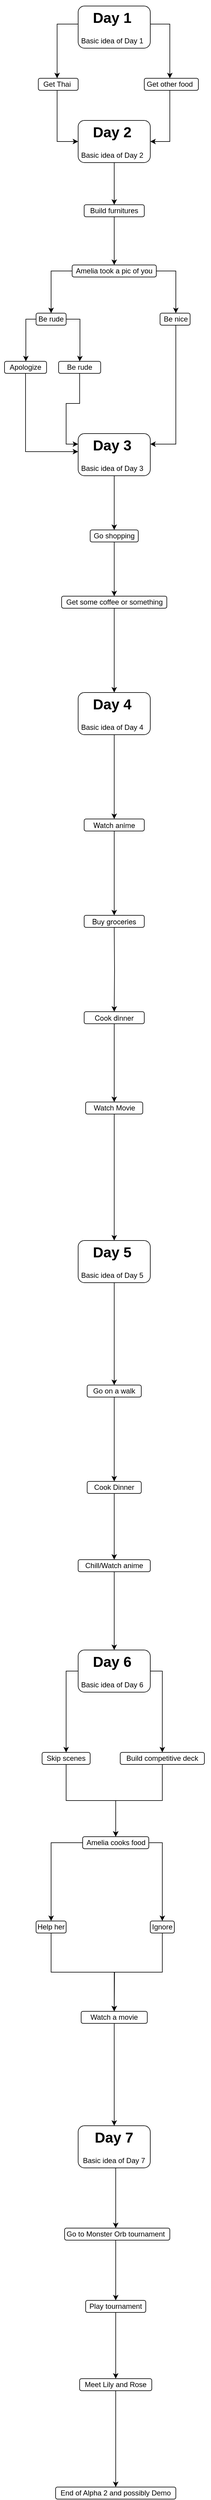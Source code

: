 <mxfile compressed="true" version="14.4.3" type="github"><diagram id="OKZmLAo0fw7J7wTRaCY-" name="Week 1"><mxGraphModel dx="1185" dy="588" grid="1" gridSize="10" guides="1" tooltips="1" connect="1" arrows="1" fold="1" page="1" pageScale="1" pageWidth="850" pageHeight="1100" math="0" shadow="0"><root><mxCell id="0"/><mxCell id="1" parent="0"/><mxCell id="phHPlyiRg4puoFaAQatL-11" style="edgeStyle=orthogonalEdgeStyle;rounded=0;orthogonalLoop=1;jettySize=auto;html=1;exitX=0;exitY=0.25;exitDx=0;exitDy=0;entryX=0.5;entryY=0;entryDx=0;entryDy=0;" edge="1" parent="1" source="ETH6E-rhl-YNPLs5-pxq-1" target="phHPlyiRg4puoFaAQatL-2"><mxGeometry relative="1" as="geometry"/></mxCell><mxCell id="phHPlyiRg4puoFaAQatL-12" style="edgeStyle=orthogonalEdgeStyle;rounded=0;orthogonalLoop=1;jettySize=auto;html=1;exitX=1;exitY=0.25;exitDx=0;exitDy=0;" edge="1" parent="1" source="ETH6E-rhl-YNPLs5-pxq-1" target="phHPlyiRg4puoFaAQatL-3"><mxGeometry relative="1" as="geometry"/></mxCell><mxCell id="ETH6E-rhl-YNPLs5-pxq-1" value="&lt;h1 style=&quot;text-align: center&quot;&gt;Day 1&lt;/h1&gt;&lt;p style=&quot;text-align: center&quot;&gt;Basic idea of Day 1&lt;/p&gt;&lt;p&gt;&lt;br&gt;&lt;/p&gt;" style="text;html=1;strokeColor=none;fillColor=none;spacing=5;spacingTop=-20;whiteSpace=wrap;overflow=hidden;rounded=0;" parent="1" vertex="1"><mxGeometry x="320" y="30" width="120" height="120" as="geometry"/></mxCell><mxCell id="phHPlyiRg4puoFaAQatL-21" style="edgeStyle=orthogonalEdgeStyle;rounded=0;orthogonalLoop=1;jettySize=auto;html=1;exitX=0.5;exitY=1;exitDx=0;exitDy=0;entryX=0.5;entryY=0;entryDx=0;entryDy=0;" edge="1" parent="1" source="phHPlyiRg4puoFaAQatL-1" target="phHPlyiRg4puoFaAQatL-18"><mxGeometry relative="1" as="geometry"/></mxCell><mxCell id="phHPlyiRg4puoFaAQatL-1" value="&lt;h1 style=&quot;text-align: center&quot;&gt;Day 2&lt;/h1&gt;&lt;p style=&quot;text-align: center&quot;&gt;Basic idea of Day 2&lt;/p&gt;&lt;p&gt;&lt;br&gt;&lt;/p&gt;" style="text;html=1;strokeColor=none;fillColor=none;spacing=5;spacingTop=-20;whiteSpace=wrap;overflow=hidden;rounded=0;" vertex="1" parent="1"><mxGeometry x="320" y="220" width="120" height="70" as="geometry"/></mxCell><mxCell id="phHPlyiRg4puoFaAQatL-13" style="edgeStyle=orthogonalEdgeStyle;rounded=0;orthogonalLoop=1;jettySize=auto;html=1;exitX=0.5;exitY=1;exitDx=0;exitDy=0;entryX=0;entryY=0.5;entryDx=0;entryDy=0;" edge="1" parent="1" source="phHPlyiRg4puoFaAQatL-2" target="phHPlyiRg4puoFaAQatL-1"><mxGeometry relative="1" as="geometry"/></mxCell><mxCell id="phHPlyiRg4puoFaAQatL-2" value="Get Thai" style="text;html=1;strokeColor=none;fillColor=none;align=center;verticalAlign=middle;whiteSpace=wrap;rounded=0;" vertex="1" parent="1"><mxGeometry x="250" y="150" width="70" height="20" as="geometry"/></mxCell><mxCell id="phHPlyiRg4puoFaAQatL-15" style="edgeStyle=orthogonalEdgeStyle;rounded=0;orthogonalLoop=1;jettySize=auto;html=1;exitX=0.5;exitY=1;exitDx=0;exitDy=0;entryX=1;entryY=0.5;entryDx=0;entryDy=0;" edge="1" parent="1" source="phHPlyiRg4puoFaAQatL-3" target="phHPlyiRg4puoFaAQatL-1"><mxGeometry relative="1" as="geometry"/></mxCell><mxCell id="phHPlyiRg4puoFaAQatL-3" value="Get other food" style="text;html=1;strokeColor=none;fillColor=none;align=center;verticalAlign=middle;whiteSpace=wrap;rounded=0;" vertex="1" parent="1"><mxGeometry x="425" y="150" width="95" height="20" as="geometry"/></mxCell><mxCell id="phHPlyiRg4puoFaAQatL-37" style="edgeStyle=orthogonalEdgeStyle;rounded=0;orthogonalLoop=1;jettySize=auto;html=1;exitX=0.5;exitY=1;exitDx=0;exitDy=0;" edge="1" parent="1" source="phHPlyiRg4puoFaAQatL-17" target="phHPlyiRg4puoFaAQatL-36"><mxGeometry relative="1" as="geometry"/></mxCell><mxCell id="phHPlyiRg4puoFaAQatL-17" value="&lt;h1 style=&quot;text-align: center&quot;&gt;Day 3&lt;/h1&gt;&lt;p style=&quot;text-align: center&quot;&gt;Basic idea of Day 3&lt;/p&gt;&lt;p&gt;&lt;br&gt;&lt;/p&gt;" style="text;html=1;strokeColor=none;fillColor=none;spacing=5;spacingTop=-20;whiteSpace=wrap;overflow=hidden;rounded=0;" vertex="1" parent="1"><mxGeometry x="320" y="740" width="120" height="70" as="geometry"/></mxCell><mxCell id="phHPlyiRg4puoFaAQatL-23" style="edgeStyle=orthogonalEdgeStyle;rounded=0;orthogonalLoop=1;jettySize=auto;html=1;exitX=0.5;exitY=1;exitDx=0;exitDy=0;entryX=0.5;entryY=0;entryDx=0;entryDy=0;" edge="1" parent="1" source="phHPlyiRg4puoFaAQatL-18" target="phHPlyiRg4puoFaAQatL-22"><mxGeometry relative="1" as="geometry"/></mxCell><mxCell id="phHPlyiRg4puoFaAQatL-18" value="Build furnitures" style="text;html=1;strokeColor=none;fillColor=none;align=center;verticalAlign=middle;whiteSpace=wrap;rounded=0;" vertex="1" parent="1"><mxGeometry x="320" y="360" width="120" height="20" as="geometry"/></mxCell><mxCell id="phHPlyiRg4puoFaAQatL-26" style="edgeStyle=orthogonalEdgeStyle;rounded=0;orthogonalLoop=1;jettySize=auto;html=1;exitX=0;exitY=0.5;exitDx=0;exitDy=0;entryX=0.5;entryY=0;entryDx=0;entryDy=0;" edge="1" parent="1" source="phHPlyiRg4puoFaAQatL-22" target="phHPlyiRg4puoFaAQatL-24"><mxGeometry relative="1" as="geometry"><Array as="points"><mxPoint x="275" y="470"/></Array></mxGeometry></mxCell><mxCell id="phHPlyiRg4puoFaAQatL-28" style="edgeStyle=orthogonalEdgeStyle;rounded=0;orthogonalLoop=1;jettySize=auto;html=1;exitX=1;exitY=0.5;exitDx=0;exitDy=0;" edge="1" parent="1" source="phHPlyiRg4puoFaAQatL-22" target="phHPlyiRg4puoFaAQatL-27"><mxGeometry relative="1" as="geometry"/></mxCell><mxCell id="phHPlyiRg4puoFaAQatL-22" value="Amelia took a pic of you" style="text;html=1;strokeColor=none;fillColor=none;align=center;verticalAlign=middle;whiteSpace=wrap;rounded=0;" vertex="1" parent="1"><mxGeometry x="310" y="460" width="140" height="20" as="geometry"/></mxCell><mxCell id="phHPlyiRg4puoFaAQatL-31" style="edgeStyle=orthogonalEdgeStyle;rounded=0;orthogonalLoop=1;jettySize=auto;html=1;exitX=1;exitY=0.5;exitDx=0;exitDy=0;entryX=0.5;entryY=0;entryDx=0;entryDy=0;" edge="1" parent="1" source="phHPlyiRg4puoFaAQatL-24" target="phHPlyiRg4puoFaAQatL-30"><mxGeometry relative="1" as="geometry"><Array as="points"><mxPoint x="323" y="550"/><mxPoint x="323" y="610"/><mxPoint x="323" y="610"/></Array></mxGeometry></mxCell><mxCell id="phHPlyiRg4puoFaAQatL-32" style="edgeStyle=orthogonalEdgeStyle;rounded=0;orthogonalLoop=1;jettySize=auto;html=1;exitX=0;exitY=0.5;exitDx=0;exitDy=0;" edge="1" parent="1" source="phHPlyiRg4puoFaAQatL-24" target="phHPlyiRg4puoFaAQatL-29"><mxGeometry relative="1" as="geometry"><Array as="points"><mxPoint x="233" y="550"/></Array></mxGeometry></mxCell><mxCell id="phHPlyiRg4puoFaAQatL-24" value="Be rude" style="text;html=1;strokeColor=none;fillColor=none;align=center;verticalAlign=middle;whiteSpace=wrap;rounded=0;" vertex="1" parent="1"><mxGeometry x="250" y="540" width="50" height="20" as="geometry"/></mxCell><mxCell id="phHPlyiRg4puoFaAQatL-35" style="edgeStyle=orthogonalEdgeStyle;rounded=0;orthogonalLoop=1;jettySize=auto;html=1;exitX=0.5;exitY=1;exitDx=0;exitDy=0;entryX=1;entryY=0.25;entryDx=0;entryDy=0;" edge="1" parent="1" source="phHPlyiRg4puoFaAQatL-27" target="phHPlyiRg4puoFaAQatL-17"><mxGeometry relative="1" as="geometry"/></mxCell><mxCell id="phHPlyiRg4puoFaAQatL-27" value="Be nice" style="text;html=1;strokeColor=none;fillColor=none;align=center;verticalAlign=middle;whiteSpace=wrap;rounded=0;" vertex="1" parent="1"><mxGeometry x="440" y="540" width="85" height="20" as="geometry"/></mxCell><mxCell id="phHPlyiRg4puoFaAQatL-34" style="edgeStyle=orthogonalEdgeStyle;rounded=0;orthogonalLoop=1;jettySize=auto;html=1;exitX=0.5;exitY=1;exitDx=0;exitDy=0;" edge="1" parent="1" source="phHPlyiRg4puoFaAQatL-29"><mxGeometry relative="1" as="geometry"><mxPoint x="320" y="770" as="targetPoint"/><Array as="points"><mxPoint x="232" y="770"/></Array></mxGeometry></mxCell><mxCell id="phHPlyiRg4puoFaAQatL-29" value="Apologize" style="text;html=1;strokeColor=none;fillColor=none;align=center;verticalAlign=middle;whiteSpace=wrap;rounded=0;" vertex="1" parent="1"><mxGeometry x="190" y="620" width="85" height="20" as="geometry"/></mxCell><mxCell id="phHPlyiRg4puoFaAQatL-33" style="edgeStyle=orthogonalEdgeStyle;rounded=0;orthogonalLoop=1;jettySize=auto;html=1;entryX=0;entryY=0.25;entryDx=0;entryDy=0;" edge="1" parent="1" source="phHPlyiRg4puoFaAQatL-30" target="phHPlyiRg4puoFaAQatL-17"><mxGeometry relative="1" as="geometry"/></mxCell><mxCell id="phHPlyiRg4puoFaAQatL-30" value="Be rude" style="text;html=1;strokeColor=none;fillColor=none;align=center;verticalAlign=middle;whiteSpace=wrap;rounded=0;" vertex="1" parent="1"><mxGeometry x="280" y="620" width="85" height="20" as="geometry"/></mxCell><mxCell id="phHPlyiRg4puoFaAQatL-40" style="edgeStyle=orthogonalEdgeStyle;rounded=0;orthogonalLoop=1;jettySize=auto;html=1;exitX=0.5;exitY=1;exitDx=0;exitDy=0;entryX=0.5;entryY=0;entryDx=0;entryDy=0;" edge="1" parent="1" source="phHPlyiRg4puoFaAQatL-36" target="phHPlyiRg4puoFaAQatL-39"><mxGeometry relative="1" as="geometry"/></mxCell><mxCell id="phHPlyiRg4puoFaAQatL-36" value="Go shopping" style="text;html=1;strokeColor=none;fillColor=none;align=center;verticalAlign=middle;whiteSpace=wrap;rounded=0;" vertex="1" parent="1"><mxGeometry x="300" y="900" width="160" height="20" as="geometry"/></mxCell><mxCell id="phHPlyiRg4puoFaAQatL-43" style="edgeStyle=orthogonalEdgeStyle;rounded=0;orthogonalLoop=1;jettySize=auto;html=1;exitX=0.5;exitY=1;exitDx=0;exitDy=0;" edge="1" parent="1" source="phHPlyiRg4puoFaAQatL-39" target="phHPlyiRg4puoFaAQatL-42"><mxGeometry relative="1" as="geometry"/></mxCell><mxCell id="phHPlyiRg4puoFaAQatL-39" value="Get some coffee or something" style="text;html=1;strokeColor=none;fillColor=none;align=center;verticalAlign=middle;whiteSpace=wrap;rounded=0;" vertex="1" parent="1"><mxGeometry x="263.75" y="1010" width="232.5" height="20" as="geometry"/></mxCell><mxCell id="phHPlyiRg4puoFaAQatL-42" value="&lt;h1 style=&quot;text-align: center&quot;&gt;Day 4&lt;/h1&gt;&lt;p style=&quot;text-align: center&quot;&gt;Basic idea of Day 4&lt;/p&gt;&lt;p&gt;&lt;br&gt;&lt;/p&gt;" style="text;html=1;strokeColor=none;fillColor=none;spacing=5;spacingTop=-20;whiteSpace=wrap;overflow=hidden;rounded=0;" vertex="1" parent="1"><mxGeometry x="320" y="1170" width="120" height="70" as="geometry"/></mxCell><mxCell id="phHPlyiRg4puoFaAQatL-44" value="&lt;h1 style=&quot;text-align: center&quot;&gt;Day 5&lt;/h1&gt;&lt;p style=&quot;text-align: center&quot;&gt;Basic idea of Day 5&lt;/p&gt;&lt;p&gt;&lt;br&gt;&lt;/p&gt;" style="text;html=1;strokeColor=none;fillColor=none;spacing=5;spacingTop=-20;whiteSpace=wrap;overflow=hidden;rounded=0;" vertex="1" parent="1"><mxGeometry x="320" y="2080" width="120" height="70" as="geometry"/></mxCell><mxCell id="phHPlyiRg4puoFaAQatL-46" value="&lt;h1 style=&quot;text-align: center&quot;&gt;Day 6&lt;/h1&gt;&lt;p style=&quot;text-align: center&quot;&gt;Basic idea of Day 6&lt;/p&gt;&lt;p&gt;&lt;br&gt;&lt;/p&gt;" style="text;html=1;strokeColor=none;fillColor=none;spacing=5;spacingTop=-20;whiteSpace=wrap;overflow=hidden;rounded=0;" vertex="1" parent="1"><mxGeometry x="320" y="2760" width="120" height="70" as="geometry"/></mxCell><mxCell id="phHPlyiRg4puoFaAQatL-52" style="edgeStyle=orthogonalEdgeStyle;rounded=0;orthogonalLoop=1;jettySize=auto;html=1;exitX=0.5;exitY=1;exitDx=0;exitDy=0;entryX=0.5;entryY=0;entryDx=0;entryDy=0;" edge="1" parent="1" source="phHPlyiRg4puoFaAQatL-48" target="phHPlyiRg4puoFaAQatL-50"><mxGeometry relative="1" as="geometry"/></mxCell><mxCell id="phHPlyiRg4puoFaAQatL-48" value="&lt;h1 style=&quot;text-align: center&quot;&gt;Day 7&lt;/h1&gt;&lt;p style=&quot;text-align: center&quot;&gt;Basic idea of Day 7&lt;/p&gt;&lt;p&gt;&lt;br&gt;&lt;/p&gt;" style="text;html=1;strokeColor=none;fillColor=none;spacing=5;spacingTop=-20;whiteSpace=wrap;overflow=hidden;rounded=0;" vertex="1" parent="1"><mxGeometry x="322.5" y="3550" width="120" height="70" as="geometry"/></mxCell><mxCell id="phHPlyiRg4puoFaAQatL-59" style="edgeStyle=orthogonalEdgeStyle;rounded=0;orthogonalLoop=1;jettySize=auto;html=1;exitX=0.5;exitY=1;exitDx=0;exitDy=0;entryX=0.5;entryY=0;entryDx=0;entryDy=0;" edge="1" parent="1" source="phHPlyiRg4puoFaAQatL-50" target="phHPlyiRg4puoFaAQatL-57"><mxGeometry relative="1" as="geometry"/></mxCell><mxCell id="phHPlyiRg4puoFaAQatL-50" value="Go to Monster Orb tournament" style="text;html=1;strokeColor=none;fillColor=none;align=center;verticalAlign=middle;whiteSpace=wrap;rounded=0;" vertex="1" parent="1"><mxGeometry x="256.25" y="3720" width="252.5" height="20" as="geometry"/></mxCell><mxCell id="phHPlyiRg4puoFaAQatL-56" style="edgeStyle=orthogonalEdgeStyle;rounded=0;orthogonalLoop=1;jettySize=auto;html=1;exitX=0.5;exitY=1;exitDx=0;exitDy=0;entryX=0.5;entryY=0;entryDx=0;entryDy=0;" edge="1" parent="1" source="phHPlyiRg4puoFaAQatL-53" target="phHPlyiRg4puoFaAQatL-55"><mxGeometry relative="1" as="geometry"/></mxCell><mxCell id="phHPlyiRg4puoFaAQatL-53" value="Meet Lily and Rose" style="text;html=1;strokeColor=none;fillColor=none;align=center;verticalAlign=middle;whiteSpace=wrap;rounded=0;" vertex="1" parent="1"><mxGeometry x="256.25" y="3970" width="252.5" height="20" as="geometry"/></mxCell><mxCell id="phHPlyiRg4puoFaAQatL-55" value="End of Alpha 2 and possibly Demo" style="text;html=1;strokeColor=none;fillColor=none;align=center;verticalAlign=middle;whiteSpace=wrap;rounded=0;" vertex="1" parent="1"><mxGeometry x="256.25" y="4150" width="252.5" height="20" as="geometry"/></mxCell><mxCell id="phHPlyiRg4puoFaAQatL-58" style="edgeStyle=orthogonalEdgeStyle;rounded=0;orthogonalLoop=1;jettySize=auto;html=1;exitX=0.5;exitY=1;exitDx=0;exitDy=0;entryX=0.5;entryY=0;entryDx=0;entryDy=0;" edge="1" parent="1" source="phHPlyiRg4puoFaAQatL-57" target="phHPlyiRg4puoFaAQatL-53"><mxGeometry relative="1" as="geometry"/></mxCell><mxCell id="phHPlyiRg4puoFaAQatL-57" value="Play tournament" style="text;html=1;strokeColor=none;fillColor=none;align=center;verticalAlign=middle;whiteSpace=wrap;rounded=0;" vertex="1" parent="1"><mxGeometry x="256.25" y="3840" width="252.5" height="20" as="geometry"/></mxCell><mxCell id="phHPlyiRg4puoFaAQatL-60" value="" style="rounded=1;whiteSpace=wrap;html=1;fillColor=none;" vertex="1" parent="1"><mxGeometry x="320" y="30" width="120" height="70" as="geometry"/></mxCell><mxCell id="phHPlyiRg4puoFaAQatL-61" value="" style="rounded=1;whiteSpace=wrap;html=1;fillColor=none;" vertex="1" parent="1"><mxGeometry x="320" y="220" width="120" height="70" as="geometry"/></mxCell><mxCell id="phHPlyiRg4puoFaAQatL-62" value="" style="rounded=1;whiteSpace=wrap;html=1;fillColor=none;" vertex="1" parent="1"><mxGeometry x="320" y="740" width="120" height="70" as="geometry"/></mxCell><mxCell id="phHPlyiRg4puoFaAQatL-107" style="edgeStyle=orthogonalEdgeStyle;rounded=0;orthogonalLoop=1;jettySize=auto;html=1;exitX=0.5;exitY=1;exitDx=0;exitDy=0;entryX=0.5;entryY=0;entryDx=0;entryDy=0;" edge="1" parent="1" source="phHPlyiRg4puoFaAQatL-63" target="phHPlyiRg4puoFaAQatL-106"><mxGeometry relative="1" as="geometry"/></mxCell><mxCell id="phHPlyiRg4puoFaAQatL-63" value="" style="rounded=1;whiteSpace=wrap;html=1;fillColor=none;" vertex="1" parent="1"><mxGeometry x="320" y="1170" width="120" height="70" as="geometry"/></mxCell><mxCell id="phHPlyiRg4puoFaAQatL-83" style="edgeStyle=orthogonalEdgeStyle;rounded=0;orthogonalLoop=1;jettySize=auto;html=1;exitX=1;exitY=0.5;exitDx=0;exitDy=0;entryX=0.5;entryY=0;entryDx=0;entryDy=0;" edge="1" parent="1" source="phHPlyiRg4puoFaAQatL-64" target="phHPlyiRg4puoFaAQatL-81"><mxGeometry relative="1" as="geometry"/></mxCell><mxCell id="phHPlyiRg4puoFaAQatL-84" style="edgeStyle=orthogonalEdgeStyle;rounded=0;orthogonalLoop=1;jettySize=auto;html=1;exitX=0;exitY=0.5;exitDx=0;exitDy=0;entryX=0.5;entryY=0;entryDx=0;entryDy=0;" edge="1" parent="1" source="phHPlyiRg4puoFaAQatL-64" target="phHPlyiRg4puoFaAQatL-82"><mxGeometry relative="1" as="geometry"/></mxCell><mxCell id="phHPlyiRg4puoFaAQatL-64" value="" style="rounded=1;whiteSpace=wrap;html=1;fillColor=none;" vertex="1" parent="1"><mxGeometry x="320" y="2760" width="120" height="70" as="geometry"/></mxCell><mxCell id="phHPlyiRg4puoFaAQatL-65" value="" style="rounded=1;whiteSpace=wrap;html=1;fillColor=none;" vertex="1" parent="1"><mxGeometry x="320" y="3550" width="120" height="70" as="geometry"/></mxCell><mxCell id="phHPlyiRg4puoFaAQatL-66" value="" style="rounded=1;whiteSpace=wrap;html=1;fillColor=none;" vertex="1" parent="1"><mxGeometry x="253.75" y="150" width="66.25" height="20" as="geometry"/></mxCell><mxCell id="phHPlyiRg4puoFaAQatL-67" value="" style="rounded=1;whiteSpace=wrap;html=1;fillColor=none;" vertex="1" parent="1"><mxGeometry x="430" y="150" width="90" height="20" as="geometry"/></mxCell><mxCell id="phHPlyiRg4puoFaAQatL-68" value="" style="rounded=1;whiteSpace=wrap;html=1;fillColor=none;" vertex="1" parent="1"><mxGeometry x="330" y="360" width="100" height="20" as="geometry"/></mxCell><mxCell id="phHPlyiRg4puoFaAQatL-69" value="" style="rounded=1;whiteSpace=wrap;html=1;fillColor=none;" vertex="1" parent="1"><mxGeometry x="310" y="460" width="140" height="20" as="geometry"/></mxCell><mxCell id="phHPlyiRg4puoFaAQatL-70" value="" style="rounded=1;whiteSpace=wrap;html=1;fillColor=none;" vertex="1" parent="1"><mxGeometry x="250" y="540" width="50" height="20" as="geometry"/></mxCell><mxCell id="phHPlyiRg4puoFaAQatL-71" value="" style="rounded=1;whiteSpace=wrap;html=1;fillColor=none;" vertex="1" parent="1"><mxGeometry x="456.25" y="540" width="50" height="20" as="geometry"/></mxCell><mxCell id="phHPlyiRg4puoFaAQatL-72" value="" style="rounded=1;whiteSpace=wrap;html=1;fillColor=none;" vertex="1" parent="1"><mxGeometry x="197.5" y="620" width="70" height="20" as="geometry"/></mxCell><mxCell id="phHPlyiRg4puoFaAQatL-73" value="" style="rounded=1;whiteSpace=wrap;html=1;fillColor=none;" vertex="1" parent="1"><mxGeometry x="287.5" y="620" width="70" height="20" as="geometry"/></mxCell><mxCell id="phHPlyiRg4puoFaAQatL-74" value="" style="rounded=1;whiteSpace=wrap;html=1;fillColor=none;" vertex="1" parent="1"><mxGeometry x="340" y="900" width="80" height="20" as="geometry"/></mxCell><mxCell id="phHPlyiRg4puoFaAQatL-76" value="" style="rounded=1;whiteSpace=wrap;html=1;fillColor=none;" vertex="1" parent="1"><mxGeometry x="297.5" y="3720" width="175" height="20" as="geometry"/></mxCell><mxCell id="phHPlyiRg4puoFaAQatL-77" value="" style="rounded=1;whiteSpace=wrap;html=1;fillColor=none;" vertex="1" parent="1"><mxGeometry x="332.5" y="3840" width="100" height="20" as="geometry"/></mxCell><mxCell id="phHPlyiRg4puoFaAQatL-78" value="" style="rounded=1;whiteSpace=wrap;html=1;fillColor=none;" vertex="1" parent="1"><mxGeometry x="322.5" y="3970" width="120" height="20" as="geometry"/></mxCell><mxCell id="phHPlyiRg4puoFaAQatL-79" value="" style="rounded=1;whiteSpace=wrap;html=1;fillColor=none;" vertex="1" parent="1"><mxGeometry x="282.5" y="4150" width="200" height="20" as="geometry"/></mxCell><mxCell id="phHPlyiRg4puoFaAQatL-126" style="edgeStyle=orthogonalEdgeStyle;rounded=0;orthogonalLoop=1;jettySize=auto;html=1;" edge="1" parent="1" source="phHPlyiRg4puoFaAQatL-80" target="phHPlyiRg4puoFaAQatL-120"><mxGeometry relative="1" as="geometry"/></mxCell><mxCell id="phHPlyiRg4puoFaAQatL-80" value="" style="rounded=1;whiteSpace=wrap;html=1;fillColor=none;" vertex="1" parent="1"><mxGeometry x="320" y="2080" width="120" height="70" as="geometry"/></mxCell><mxCell id="phHPlyiRg4puoFaAQatL-81" value="Build competitive deck" style="text;html=1;strokeColor=none;fillColor=none;align=center;verticalAlign=middle;whiteSpace=wrap;rounded=0;" vertex="1" parent="1"><mxGeometry x="380" y="2930" width="160" height="20" as="geometry"/></mxCell><mxCell id="phHPlyiRg4puoFaAQatL-82" value="Skip scenes" style="text;html=1;strokeColor=none;fillColor=none;align=center;verticalAlign=middle;whiteSpace=wrap;rounded=0;" vertex="1" parent="1"><mxGeometry x="220" y="2930" width="160" height="20" as="geometry"/></mxCell><mxCell id="phHPlyiRg4puoFaAQatL-91" style="edgeStyle=orthogonalEdgeStyle;rounded=0;orthogonalLoop=1;jettySize=auto;html=1;exitX=0.5;exitY=1;exitDx=0;exitDy=0;entryX=0.5;entryY=0;entryDx=0;entryDy=0;" edge="1" parent="1" source="phHPlyiRg4puoFaAQatL-85" target="phHPlyiRg4puoFaAQatL-88"><mxGeometry relative="1" as="geometry"/></mxCell><mxCell id="phHPlyiRg4puoFaAQatL-85" value="" style="rounded=1;whiteSpace=wrap;html=1;fillColor=none;" vertex="1" parent="1"><mxGeometry x="260" y="2930" width="80" height="20" as="geometry"/></mxCell><mxCell id="phHPlyiRg4puoFaAQatL-92" style="edgeStyle=orthogonalEdgeStyle;rounded=0;orthogonalLoop=1;jettySize=auto;html=1;exitX=0.5;exitY=1;exitDx=0;exitDy=0;entryX=0.5;entryY=0;entryDx=0;entryDy=0;" edge="1" parent="1" source="phHPlyiRg4puoFaAQatL-86" target="phHPlyiRg4puoFaAQatL-88"><mxGeometry relative="1" as="geometry"><mxPoint x="380" y="3070" as="targetPoint"/></mxGeometry></mxCell><mxCell id="phHPlyiRg4puoFaAQatL-86" value="" style="rounded=1;whiteSpace=wrap;html=1;fillColor=none;" vertex="1" parent="1"><mxGeometry x="390" y="2930" width="140" height="20" as="geometry"/></mxCell><mxCell id="phHPlyiRg4puoFaAQatL-87" value="Amelia cooks food" style="text;html=1;strokeColor=none;fillColor=none;align=center;verticalAlign=middle;whiteSpace=wrap;rounded=0;" vertex="1" parent="1"><mxGeometry x="302.5" y="3070" width="160" height="20" as="geometry"/></mxCell><mxCell id="phHPlyiRg4puoFaAQatL-97" style="edgeStyle=orthogonalEdgeStyle;rounded=0;orthogonalLoop=1;jettySize=auto;html=1;exitX=1;exitY=0.5;exitDx=0;exitDy=0;entryX=0.5;entryY=0;entryDx=0;entryDy=0;" edge="1" parent="1" source="phHPlyiRg4puoFaAQatL-88" target="phHPlyiRg4puoFaAQatL-96"><mxGeometry relative="1" as="geometry"/></mxCell><mxCell id="phHPlyiRg4puoFaAQatL-98" style="edgeStyle=orthogonalEdgeStyle;rounded=0;orthogonalLoop=1;jettySize=auto;html=1;exitX=0;exitY=0.5;exitDx=0;exitDy=0;entryX=0.5;entryY=0;entryDx=0;entryDy=0;" edge="1" parent="1" source="phHPlyiRg4puoFaAQatL-88" target="phHPlyiRg4puoFaAQatL-94"><mxGeometry relative="1" as="geometry"/></mxCell><mxCell id="phHPlyiRg4puoFaAQatL-88" value="" style="rounded=1;whiteSpace=wrap;html=1;fillColor=none;" vertex="1" parent="1"><mxGeometry x="327.5" y="3070" width="110" height="20" as="geometry"/></mxCell><mxCell id="phHPlyiRg4puoFaAQatL-93" value="" style="rounded=1;whiteSpace=wrap;html=1;fillColor=none;" vertex="1" parent="1"><mxGeometry x="250" y="3210" width="50" height="20" as="geometry"/></mxCell><mxCell id="phHPlyiRg4puoFaAQatL-101" style="edgeStyle=orthogonalEdgeStyle;rounded=0;orthogonalLoop=1;jettySize=auto;html=1;exitX=0.5;exitY=1;exitDx=0;exitDy=0;entryX=0.5;entryY=0;entryDx=0;entryDy=0;" edge="1" parent="1" source="phHPlyiRg4puoFaAQatL-94" target="phHPlyiRg4puoFaAQatL-100"><mxGeometry relative="1" as="geometry"/></mxCell><mxCell id="phHPlyiRg4puoFaAQatL-94" value="Help her" style="text;html=1;strokeColor=none;fillColor=none;align=center;verticalAlign=middle;whiteSpace=wrap;rounded=0;" vertex="1" parent="1"><mxGeometry x="250" y="3210" width="50" height="20" as="geometry"/></mxCell><mxCell id="phHPlyiRg4puoFaAQatL-95" value="Ignore" style="text;html=1;strokeColor=none;fillColor=none;align=center;verticalAlign=middle;whiteSpace=wrap;rounded=0;" vertex="1" parent="1"><mxGeometry x="380" y="3210" width="160" height="20" as="geometry"/></mxCell><mxCell id="phHPlyiRg4puoFaAQatL-102" style="edgeStyle=orthogonalEdgeStyle;rounded=0;orthogonalLoop=1;jettySize=auto;html=1;exitX=0.5;exitY=1;exitDx=0;exitDy=0;" edge="1" parent="1" source="phHPlyiRg4puoFaAQatL-96"><mxGeometry relative="1" as="geometry"><mxPoint x="380" y="3360" as="targetPoint"/></mxGeometry></mxCell><mxCell id="phHPlyiRg4puoFaAQatL-96" value="" style="rounded=1;whiteSpace=wrap;html=1;fillColor=none;" vertex="1" parent="1"><mxGeometry x="440" y="3210" width="40" height="20" as="geometry"/></mxCell><mxCell id="phHPlyiRg4puoFaAQatL-99" value="" style="rounded=1;whiteSpace=wrap;html=1;fillColor=none;" vertex="1" parent="1"><mxGeometry x="325" y="3360" width="110" height="20" as="geometry"/></mxCell><mxCell id="phHPlyiRg4puoFaAQatL-103" style="edgeStyle=orthogonalEdgeStyle;rounded=0;orthogonalLoop=1;jettySize=auto;html=1;exitX=0.5;exitY=1;exitDx=0;exitDy=0;entryX=0.5;entryY=0;entryDx=0;entryDy=0;" edge="1" parent="1" source="phHPlyiRg4puoFaAQatL-100" target="phHPlyiRg4puoFaAQatL-65"><mxGeometry relative="1" as="geometry"/></mxCell><mxCell id="phHPlyiRg4puoFaAQatL-100" value="Watch a movie" style="text;html=1;strokeColor=none;fillColor=none;align=center;verticalAlign=middle;whiteSpace=wrap;rounded=0;" vertex="1" parent="1"><mxGeometry x="300" y="3360" width="160" height="20" as="geometry"/></mxCell><mxCell id="phHPlyiRg4puoFaAQatL-104" value="" style="rounded=1;whiteSpace=wrap;html=1;fillColor=none;" vertex="1" parent="1"><mxGeometry x="292.5" y="1010" width="175" height="20" as="geometry"/></mxCell><mxCell id="phHPlyiRg4puoFaAQatL-105" value="" style="rounded=1;whiteSpace=wrap;html=1;fillColor=none;" vertex="1" parent="1"><mxGeometry x="330" y="1380" width="100" height="20" as="geometry"/></mxCell><mxCell id="phHPlyiRg4puoFaAQatL-110" style="edgeStyle=orthogonalEdgeStyle;rounded=0;orthogonalLoop=1;jettySize=auto;html=1;exitX=0.5;exitY=1;exitDx=0;exitDy=0;entryX=0.5;entryY=0;entryDx=0;entryDy=0;" edge="1" parent="1" source="phHPlyiRg4puoFaAQatL-106" target="phHPlyiRg4puoFaAQatL-109"><mxGeometry relative="1" as="geometry"/></mxCell><mxCell id="phHPlyiRg4puoFaAQatL-106" value="&lt;span style=&quot;font-family: &amp;#34;whitney&amp;#34; , &amp;#34;helvetica neue&amp;#34; , &amp;#34;helvetica&amp;#34; , &amp;#34;arial&amp;#34; , sans-serif&quot;&gt;&lt;font style=&quot;font-size: 12px&quot;&gt;Watch anime&lt;/font&gt;&lt;/span&gt;" style="text;html=1;strokeColor=none;fillColor=none;align=center;verticalAlign=middle;whiteSpace=wrap;rounded=0;" vertex="1" parent="1"><mxGeometry x="330" y="1380" width="100" height="20" as="geometry"/></mxCell><mxCell id="phHPlyiRg4puoFaAQatL-108" value="" style="rounded=1;whiteSpace=wrap;html=1;fillColor=none;" vertex="1" parent="1"><mxGeometry x="330" y="1540" width="100" height="20" as="geometry"/></mxCell><mxCell id="phHPlyiRg4puoFaAQatL-109" value="&lt;span style=&quot;font-family: &amp;#34;whitney&amp;#34; , &amp;#34;helvetica neue&amp;#34; , &amp;#34;helvetica&amp;#34; , &amp;#34;arial&amp;#34; , sans-serif&quot;&gt;&lt;font style=&quot;font-size: 12px&quot;&gt;Buy groceries&lt;/font&gt;&lt;/span&gt;" style="text;html=1;strokeColor=none;fillColor=none;align=center;verticalAlign=middle;whiteSpace=wrap;rounded=0;" vertex="1" parent="1"><mxGeometry x="330" y="1540" width="100" height="20" as="geometry"/></mxCell><mxCell id="phHPlyiRg4puoFaAQatL-111" style="edgeStyle=orthogonalEdgeStyle;rounded=0;orthogonalLoop=1;jettySize=auto;html=1;exitX=0.5;exitY=1;exitDx=0;exitDy=0;entryX=0.5;entryY=0;entryDx=0;entryDy=0;" edge="1" parent="1" target="phHPlyiRg4puoFaAQatL-113"><mxGeometry relative="1" as="geometry"><mxPoint x="380" y="1560" as="sourcePoint"/></mxGeometry></mxCell><mxCell id="phHPlyiRg4puoFaAQatL-112" value="" style="rounded=1;whiteSpace=wrap;html=1;fillColor=none;" vertex="1" parent="1"><mxGeometry x="330" y="1700" width="100" height="20" as="geometry"/></mxCell><mxCell id="phHPlyiRg4puoFaAQatL-117" style="edgeStyle=orthogonalEdgeStyle;rounded=0;orthogonalLoop=1;jettySize=auto;html=1;exitX=0.5;exitY=1;exitDx=0;exitDy=0;entryX=0.5;entryY=0;entryDx=0;entryDy=0;" edge="1" parent="1" source="phHPlyiRg4puoFaAQatL-113" target="phHPlyiRg4puoFaAQatL-116"><mxGeometry relative="1" as="geometry"/></mxCell><mxCell id="phHPlyiRg4puoFaAQatL-113" value="&lt;span style=&quot;font-family: &amp;#34;whitney&amp;#34; , &amp;#34;helvetica neue&amp;#34; , &amp;#34;helvetica&amp;#34; , &amp;#34;arial&amp;#34; , sans-serif&quot;&gt;&lt;font style=&quot;font-size: 12px&quot;&gt;Cook dinner&lt;/font&gt;&lt;/span&gt;" style="text;html=1;strokeColor=none;fillColor=none;align=center;verticalAlign=middle;whiteSpace=wrap;rounded=0;" vertex="1" parent="1"><mxGeometry x="330" y="1700" width="100" height="20" as="geometry"/></mxCell><mxCell id="phHPlyiRg4puoFaAQatL-118" style="edgeStyle=orthogonalEdgeStyle;rounded=0;orthogonalLoop=1;jettySize=auto;html=1;exitX=0.5;exitY=1;exitDx=0;exitDy=0;entryX=0.5;entryY=0;entryDx=0;entryDy=0;" edge="1" parent="1" source="phHPlyiRg4puoFaAQatL-116" target="phHPlyiRg4puoFaAQatL-44"><mxGeometry relative="1" as="geometry"/></mxCell><mxCell id="phHPlyiRg4puoFaAQatL-116" value="Watch Movie" style="rounded=1;whiteSpace=wrap;html=1;fillColor=none;" vertex="1" parent="1"><mxGeometry x="332.5" y="1850" width="95" height="20" as="geometry"/></mxCell><mxCell id="phHPlyiRg4puoFaAQatL-123" style="edgeStyle=orthogonalEdgeStyle;rounded=0;orthogonalLoop=1;jettySize=auto;html=1;exitX=0.5;exitY=1;exitDx=0;exitDy=0;entryX=0.5;entryY=0;entryDx=0;entryDy=0;" edge="1" parent="1" source="phHPlyiRg4puoFaAQatL-120" target="phHPlyiRg4puoFaAQatL-121"><mxGeometry relative="1" as="geometry"/></mxCell><mxCell id="phHPlyiRg4puoFaAQatL-120" value="Go on a walk" style="rounded=1;whiteSpace=wrap;html=1;fillColor=none;" vertex="1" parent="1"><mxGeometry x="335" y="2320" width="90" height="20" as="geometry"/></mxCell><mxCell id="phHPlyiRg4puoFaAQatL-124" style="edgeStyle=orthogonalEdgeStyle;rounded=0;orthogonalLoop=1;jettySize=auto;html=1;entryX=0.5;entryY=0;entryDx=0;entryDy=0;" edge="1" parent="1" source="phHPlyiRg4puoFaAQatL-121" target="phHPlyiRg4puoFaAQatL-122"><mxGeometry relative="1" as="geometry"/></mxCell><mxCell id="phHPlyiRg4puoFaAQatL-121" value="Cook Dinner" style="rounded=1;whiteSpace=wrap;html=1;fillColor=none;" vertex="1" parent="1"><mxGeometry x="335" y="2480" width="90" height="20" as="geometry"/></mxCell><mxCell id="phHPlyiRg4puoFaAQatL-125" style="edgeStyle=orthogonalEdgeStyle;rounded=0;orthogonalLoop=1;jettySize=auto;html=1;exitX=0.5;exitY=1;exitDx=0;exitDy=0;" edge="1" parent="1" source="phHPlyiRg4puoFaAQatL-122" target="phHPlyiRg4puoFaAQatL-64"><mxGeometry relative="1" as="geometry"/></mxCell><mxCell id="phHPlyiRg4puoFaAQatL-122" value="Chill/Watch anime" style="rounded=1;whiteSpace=wrap;html=1;fillColor=none;" vertex="1" parent="1"><mxGeometry x="320" y="2610" width="120" height="20" as="geometry"/></mxCell></root></mxGraphModel></diagram></mxfile>